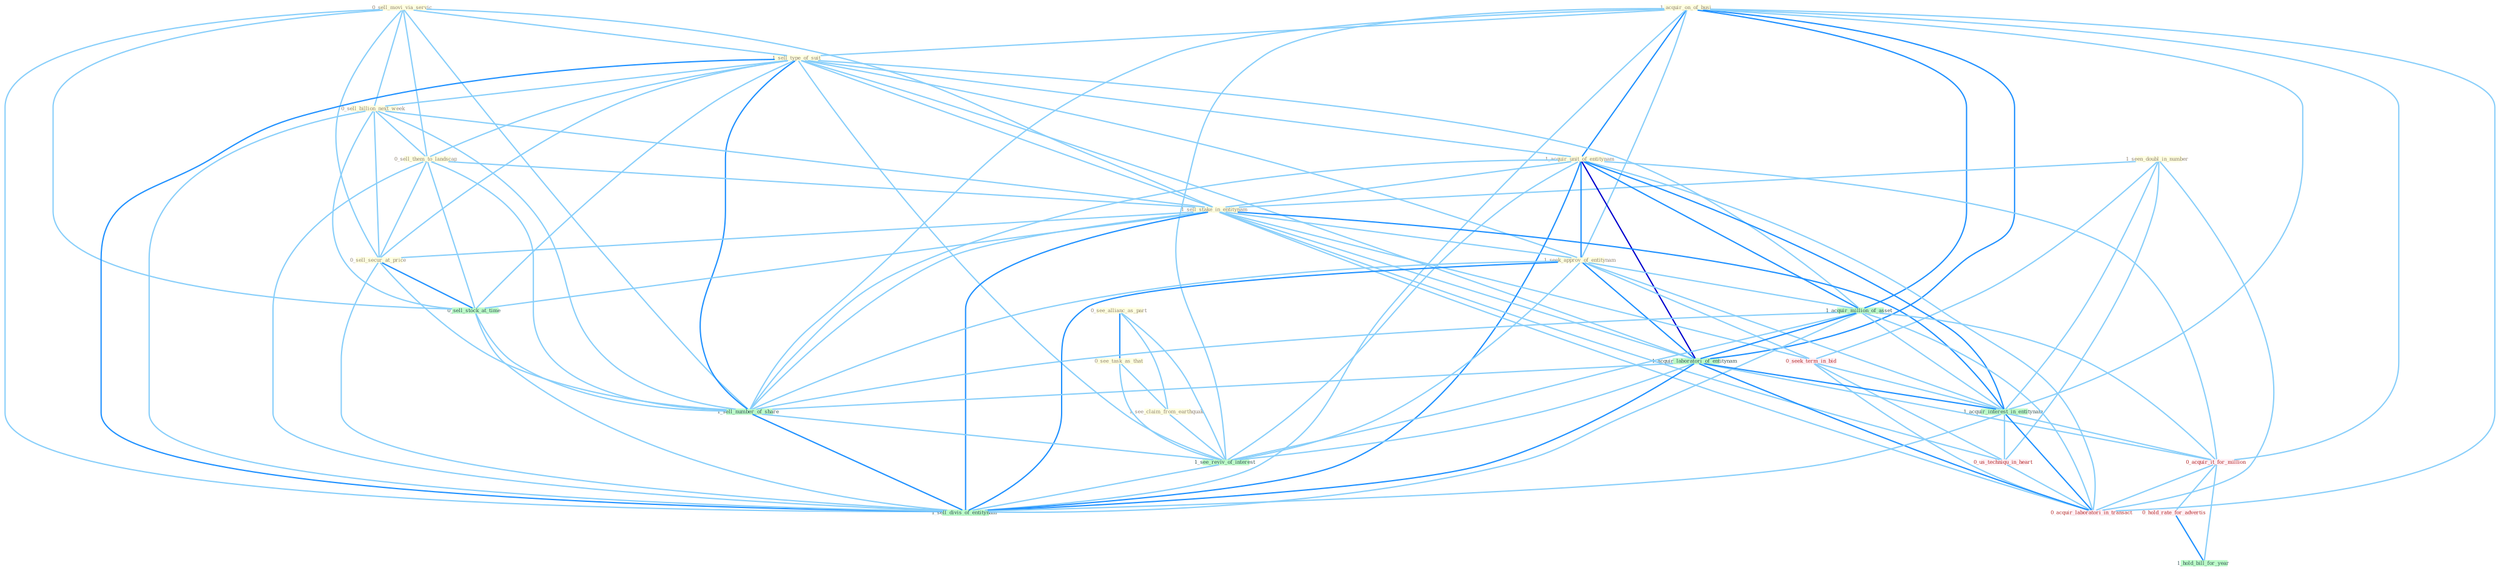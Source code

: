 Graph G{ 
    node
    [shape=polygon,style=filled,width=.5,height=.06,color="#BDFCC9",fixedsize=true,fontsize=4,
    fontcolor="#2f4f4f"];
    {node
    [color="#ffffe0", fontcolor="#8b7d6b"] "0_see_allianc_as_part " "0_sell_movi_via_servic " "1_acquir_on_of_busi " "0_see_task_as_that " "1_see_claim_from_earthquak " "1_seen_doubl_in_number " "1_sell_type_of_suit " "0_sell_billion_next_week " "1_acquir_unit_of_entitynam " "0_sell_them_to_landscap " "1_sell_stake_in_entitynam " "0_sell_secur_at_price " "1_seek_approv_of_entitynam "}
{node [color="#fff0f5", fontcolor="#b22222"] "0_seek_term_in_bid " "0_us_techniqu_in_heart " "0_acquir_it_for_million " "0_hold_rate_for_advertis " "0_acquir_laboratori_in_transact "}
edge [color="#B0E2FF"];

	"0_see_allianc_as_part " -- "0_see_task_as_that " [w="2", color="#1e90ff" , len=0.8];
	"0_see_allianc_as_part " -- "1_see_claim_from_earthquak " [w="1", color="#87cefa" ];
	"0_see_allianc_as_part " -- "1_see_reviv_of_interest " [w="1", color="#87cefa" ];
	"0_sell_movi_via_servic " -- "1_sell_type_of_suit " [w="1", color="#87cefa" ];
	"0_sell_movi_via_servic " -- "0_sell_billion_next_week " [w="1", color="#87cefa" ];
	"0_sell_movi_via_servic " -- "0_sell_them_to_landscap " [w="1", color="#87cefa" ];
	"0_sell_movi_via_servic " -- "1_sell_stake_in_entitynam " [w="1", color="#87cefa" ];
	"0_sell_movi_via_servic " -- "0_sell_secur_at_price " [w="1", color="#87cefa" ];
	"0_sell_movi_via_servic " -- "0_sell_stock_at_time " [w="1", color="#87cefa" ];
	"0_sell_movi_via_servic " -- "1_sell_number_of_share " [w="1", color="#87cefa" ];
	"0_sell_movi_via_servic " -- "1_sell_divis_of_entitynam " [w="1", color="#87cefa" ];
	"1_acquir_on_of_busi " -- "1_sell_type_of_suit " [w="1", color="#87cefa" ];
	"1_acquir_on_of_busi " -- "1_acquir_unit_of_entitynam " [w="2", color="#1e90ff" , len=0.8];
	"1_acquir_on_of_busi " -- "1_seek_approv_of_entitynam " [w="1", color="#87cefa" ];
	"1_acquir_on_of_busi " -- "1_acquir_million_of_asset " [w="2", color="#1e90ff" , len=0.8];
	"1_acquir_on_of_busi " -- "1_acquir_laboratori_of_entitynam " [w="2", color="#1e90ff" , len=0.8];
	"1_acquir_on_of_busi " -- "1_acquir_interest_in_entitynam " [w="1", color="#87cefa" ];
	"1_acquir_on_of_busi " -- "0_acquir_it_for_million " [w="1", color="#87cefa" ];
	"1_acquir_on_of_busi " -- "0_acquir_laboratori_in_transact " [w="1", color="#87cefa" ];
	"1_acquir_on_of_busi " -- "1_sell_number_of_share " [w="1", color="#87cefa" ];
	"1_acquir_on_of_busi " -- "1_see_reviv_of_interest " [w="1", color="#87cefa" ];
	"1_acquir_on_of_busi " -- "1_sell_divis_of_entitynam " [w="1", color="#87cefa" ];
	"0_see_task_as_that " -- "1_see_claim_from_earthquak " [w="1", color="#87cefa" ];
	"0_see_task_as_that " -- "1_see_reviv_of_interest " [w="1", color="#87cefa" ];
	"1_see_claim_from_earthquak " -- "1_see_reviv_of_interest " [w="1", color="#87cefa" ];
	"1_seen_doubl_in_number " -- "1_sell_stake_in_entitynam " [w="1", color="#87cefa" ];
	"1_seen_doubl_in_number " -- "0_seek_term_in_bid " [w="1", color="#87cefa" ];
	"1_seen_doubl_in_number " -- "1_acquir_interest_in_entitynam " [w="1", color="#87cefa" ];
	"1_seen_doubl_in_number " -- "0_us_techniqu_in_heart " [w="1", color="#87cefa" ];
	"1_seen_doubl_in_number " -- "0_acquir_laboratori_in_transact " [w="1", color="#87cefa" ];
	"1_sell_type_of_suit " -- "0_sell_billion_next_week " [w="1", color="#87cefa" ];
	"1_sell_type_of_suit " -- "1_acquir_unit_of_entitynam " [w="1", color="#87cefa" ];
	"1_sell_type_of_suit " -- "0_sell_them_to_landscap " [w="1", color="#87cefa" ];
	"1_sell_type_of_suit " -- "1_sell_stake_in_entitynam " [w="1", color="#87cefa" ];
	"1_sell_type_of_suit " -- "0_sell_secur_at_price " [w="1", color="#87cefa" ];
	"1_sell_type_of_suit " -- "1_seek_approv_of_entitynam " [w="1", color="#87cefa" ];
	"1_sell_type_of_suit " -- "1_acquir_million_of_asset " [w="1", color="#87cefa" ];
	"1_sell_type_of_suit " -- "1_acquir_laboratori_of_entitynam " [w="1", color="#87cefa" ];
	"1_sell_type_of_suit " -- "0_sell_stock_at_time " [w="1", color="#87cefa" ];
	"1_sell_type_of_suit " -- "1_sell_number_of_share " [w="2", color="#1e90ff" , len=0.8];
	"1_sell_type_of_suit " -- "1_see_reviv_of_interest " [w="1", color="#87cefa" ];
	"1_sell_type_of_suit " -- "1_sell_divis_of_entitynam " [w="2", color="#1e90ff" , len=0.8];
	"0_sell_billion_next_week " -- "0_sell_them_to_landscap " [w="1", color="#87cefa" ];
	"0_sell_billion_next_week " -- "1_sell_stake_in_entitynam " [w="1", color="#87cefa" ];
	"0_sell_billion_next_week " -- "0_sell_secur_at_price " [w="1", color="#87cefa" ];
	"0_sell_billion_next_week " -- "0_sell_stock_at_time " [w="1", color="#87cefa" ];
	"0_sell_billion_next_week " -- "1_sell_number_of_share " [w="1", color="#87cefa" ];
	"0_sell_billion_next_week " -- "1_sell_divis_of_entitynam " [w="1", color="#87cefa" ];
	"1_acquir_unit_of_entitynam " -- "1_sell_stake_in_entitynam " [w="1", color="#87cefa" ];
	"1_acquir_unit_of_entitynam " -- "1_seek_approv_of_entitynam " [w="2", color="#1e90ff" , len=0.8];
	"1_acquir_unit_of_entitynam " -- "1_acquir_million_of_asset " [w="2", color="#1e90ff" , len=0.8];
	"1_acquir_unit_of_entitynam " -- "1_acquir_laboratori_of_entitynam " [w="3", color="#0000cd" , len=0.6];
	"1_acquir_unit_of_entitynam " -- "1_acquir_interest_in_entitynam " [w="2", color="#1e90ff" , len=0.8];
	"1_acquir_unit_of_entitynam " -- "0_acquir_it_for_million " [w="1", color="#87cefa" ];
	"1_acquir_unit_of_entitynam " -- "0_acquir_laboratori_in_transact " [w="1", color="#87cefa" ];
	"1_acquir_unit_of_entitynam " -- "1_sell_number_of_share " [w="1", color="#87cefa" ];
	"1_acquir_unit_of_entitynam " -- "1_see_reviv_of_interest " [w="1", color="#87cefa" ];
	"1_acquir_unit_of_entitynam " -- "1_sell_divis_of_entitynam " [w="2", color="#1e90ff" , len=0.8];
	"0_sell_them_to_landscap " -- "1_sell_stake_in_entitynam " [w="1", color="#87cefa" ];
	"0_sell_them_to_landscap " -- "0_sell_secur_at_price " [w="1", color="#87cefa" ];
	"0_sell_them_to_landscap " -- "0_sell_stock_at_time " [w="1", color="#87cefa" ];
	"0_sell_them_to_landscap " -- "1_sell_number_of_share " [w="1", color="#87cefa" ];
	"0_sell_them_to_landscap " -- "1_sell_divis_of_entitynam " [w="1", color="#87cefa" ];
	"1_sell_stake_in_entitynam " -- "0_sell_secur_at_price " [w="1", color="#87cefa" ];
	"1_sell_stake_in_entitynam " -- "1_seek_approv_of_entitynam " [w="1", color="#87cefa" ];
	"1_sell_stake_in_entitynam " -- "1_acquir_laboratori_of_entitynam " [w="1", color="#87cefa" ];
	"1_sell_stake_in_entitynam " -- "0_seek_term_in_bid " [w="1", color="#87cefa" ];
	"1_sell_stake_in_entitynam " -- "1_acquir_interest_in_entitynam " [w="2", color="#1e90ff" , len=0.8];
	"1_sell_stake_in_entitynam " -- "0_us_techniqu_in_heart " [w="1", color="#87cefa" ];
	"1_sell_stake_in_entitynam " -- "0_acquir_laboratori_in_transact " [w="1", color="#87cefa" ];
	"1_sell_stake_in_entitynam " -- "0_sell_stock_at_time " [w="1", color="#87cefa" ];
	"1_sell_stake_in_entitynam " -- "1_sell_number_of_share " [w="1", color="#87cefa" ];
	"1_sell_stake_in_entitynam " -- "1_sell_divis_of_entitynam " [w="2", color="#1e90ff" , len=0.8];
	"0_sell_secur_at_price " -- "0_sell_stock_at_time " [w="2", color="#1e90ff" , len=0.8];
	"0_sell_secur_at_price " -- "1_sell_number_of_share " [w="1", color="#87cefa" ];
	"0_sell_secur_at_price " -- "1_sell_divis_of_entitynam " [w="1", color="#87cefa" ];
	"1_seek_approv_of_entitynam " -- "1_acquir_million_of_asset " [w="1", color="#87cefa" ];
	"1_seek_approv_of_entitynam " -- "1_acquir_laboratori_of_entitynam " [w="2", color="#1e90ff" , len=0.8];
	"1_seek_approv_of_entitynam " -- "0_seek_term_in_bid " [w="1", color="#87cefa" ];
	"1_seek_approv_of_entitynam " -- "1_acquir_interest_in_entitynam " [w="1", color="#87cefa" ];
	"1_seek_approv_of_entitynam " -- "1_sell_number_of_share " [w="1", color="#87cefa" ];
	"1_seek_approv_of_entitynam " -- "1_see_reviv_of_interest " [w="1", color="#87cefa" ];
	"1_seek_approv_of_entitynam " -- "1_sell_divis_of_entitynam " [w="2", color="#1e90ff" , len=0.8];
	"1_acquir_million_of_asset " -- "1_acquir_laboratori_of_entitynam " [w="2", color="#1e90ff" , len=0.8];
	"1_acquir_million_of_asset " -- "1_acquir_interest_in_entitynam " [w="1", color="#87cefa" ];
	"1_acquir_million_of_asset " -- "0_acquir_it_for_million " [w="1", color="#87cefa" ];
	"1_acquir_million_of_asset " -- "0_acquir_laboratori_in_transact " [w="1", color="#87cefa" ];
	"1_acquir_million_of_asset " -- "1_sell_number_of_share " [w="1", color="#87cefa" ];
	"1_acquir_million_of_asset " -- "1_see_reviv_of_interest " [w="1", color="#87cefa" ];
	"1_acquir_million_of_asset " -- "1_sell_divis_of_entitynam " [w="1", color="#87cefa" ];
	"1_acquir_laboratori_of_entitynam " -- "1_acquir_interest_in_entitynam " [w="2", color="#1e90ff" , len=0.8];
	"1_acquir_laboratori_of_entitynam " -- "0_acquir_it_for_million " [w="1", color="#87cefa" ];
	"1_acquir_laboratori_of_entitynam " -- "0_acquir_laboratori_in_transact " [w="2", color="#1e90ff" , len=0.8];
	"1_acquir_laboratori_of_entitynam " -- "1_sell_number_of_share " [w="1", color="#87cefa" ];
	"1_acquir_laboratori_of_entitynam " -- "1_see_reviv_of_interest " [w="1", color="#87cefa" ];
	"1_acquir_laboratori_of_entitynam " -- "1_sell_divis_of_entitynam " [w="2", color="#1e90ff" , len=0.8];
	"0_seek_term_in_bid " -- "1_acquir_interest_in_entitynam " [w="1", color="#87cefa" ];
	"0_seek_term_in_bid " -- "0_us_techniqu_in_heart " [w="1", color="#87cefa" ];
	"0_seek_term_in_bid " -- "0_acquir_laboratori_in_transact " [w="1", color="#87cefa" ];
	"1_acquir_interest_in_entitynam " -- "0_us_techniqu_in_heart " [w="1", color="#87cefa" ];
	"1_acquir_interest_in_entitynam " -- "0_acquir_it_for_million " [w="1", color="#87cefa" ];
	"1_acquir_interest_in_entitynam " -- "0_acquir_laboratori_in_transact " [w="2", color="#1e90ff" , len=0.8];
	"1_acquir_interest_in_entitynam " -- "1_sell_divis_of_entitynam " [w="1", color="#87cefa" ];
	"0_us_techniqu_in_heart " -- "0_acquir_laboratori_in_transact " [w="1", color="#87cefa" ];
	"0_acquir_it_for_million " -- "0_hold_rate_for_advertis " [w="1", color="#87cefa" ];
	"0_acquir_it_for_million " -- "0_acquir_laboratori_in_transact " [w="1", color="#87cefa" ];
	"0_acquir_it_for_million " -- "1_hold_bill_for_year " [w="1", color="#87cefa" ];
	"0_hold_rate_for_advertis " -- "1_hold_bill_for_year " [w="2", color="#1e90ff" , len=0.8];
	"0_sell_stock_at_time " -- "1_sell_number_of_share " [w="1", color="#87cefa" ];
	"0_sell_stock_at_time " -- "1_sell_divis_of_entitynam " [w="1", color="#87cefa" ];
	"1_sell_number_of_share " -- "1_see_reviv_of_interest " [w="1", color="#87cefa" ];
	"1_sell_number_of_share " -- "1_sell_divis_of_entitynam " [w="2", color="#1e90ff" , len=0.8];
	"1_see_reviv_of_interest " -- "1_sell_divis_of_entitynam " [w="1", color="#87cefa" ];
}